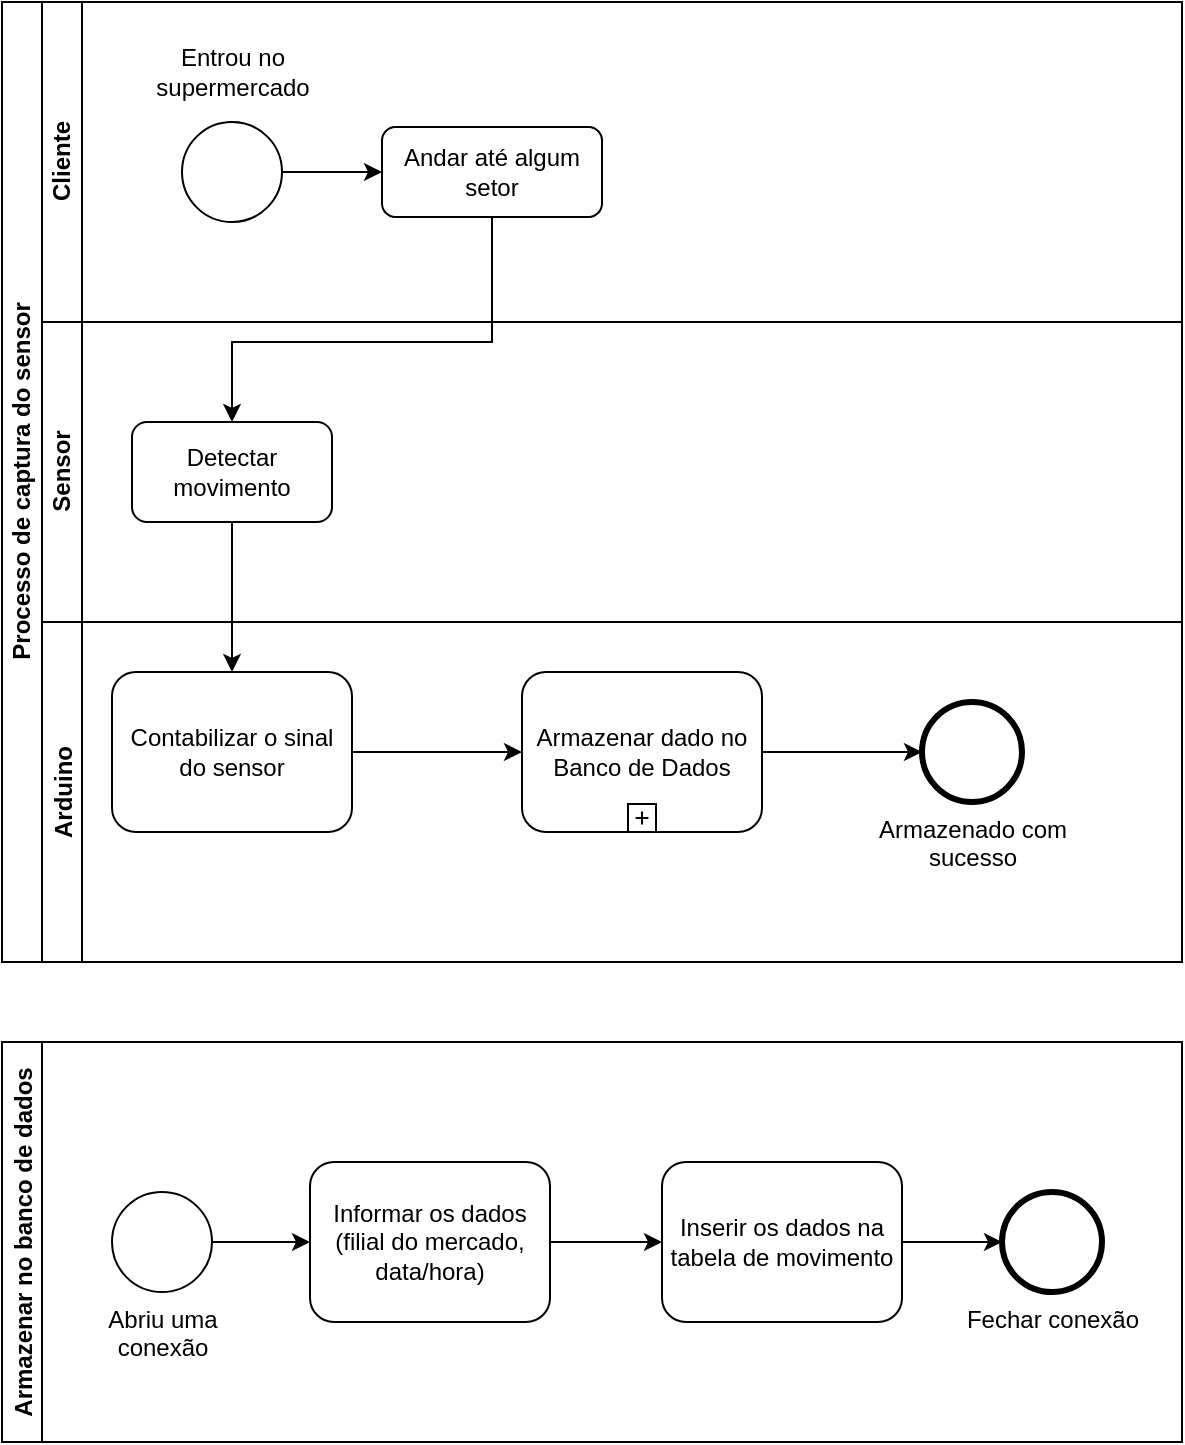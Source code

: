 <mxfile version="13.8.3" type="device"><diagram id="Ie3hER7C9rd1dDJHmM12" name="Page-1"><mxGraphModel dx="1422" dy="791" grid="1" gridSize="10" guides="1" tooltips="1" connect="1" arrows="1" fold="1" page="0" pageScale="1" pageWidth="827" pageHeight="1169" math="0" shadow="0"><root><mxCell id="0"/><mxCell id="1" parent="0"/><mxCell id="3m0p_0Jz96MN517gh5TV-3" value="Processo de captura do sensor" style="swimlane;html=1;childLayout=stackLayout;resizeParent=1;resizeParentMax=0;horizontal=0;startSize=20;horizontalStack=0;" parent="1" vertex="1"><mxGeometry x="260" y="100" width="590" height="480" as="geometry"/></mxCell><mxCell id="3m0p_0Jz96MN517gh5TV-4" value="Cliente" style="swimlane;html=1;startSize=20;horizontal=0;" parent="3m0p_0Jz96MN517gh5TV-3" vertex="1"><mxGeometry x="20" width="570" height="160" as="geometry"/></mxCell><mxCell id="oc9K6LiNQAEpEVUrOSsr-8" style="edgeStyle=orthogonalEdgeStyle;rounded=0;orthogonalLoop=1;jettySize=auto;html=1;" parent="3m0p_0Jz96MN517gh5TV-4" source="3m0p_0Jz96MN517gh5TV-1" target="oc9K6LiNQAEpEVUrOSsr-7" edge="1"><mxGeometry relative="1" as="geometry"/></mxCell><mxCell id="3m0p_0Jz96MN517gh5TV-1" value="" style="shape=mxgraph.bpmn.shape;html=1;verticalLabelPosition=bottom;labelBackgroundColor=#ffffff;verticalAlign=top;align=center;perimeter=ellipsePerimeter;outlineConnect=0;outline=standard;symbol=general;" parent="3m0p_0Jz96MN517gh5TV-4" vertex="1"><mxGeometry x="70" y="60" width="50" height="50" as="geometry"/></mxCell><mxCell id="oc9K6LiNQAEpEVUrOSsr-7" value="Andar até algum setor" style="shape=ext;rounded=1;html=1;whiteSpace=wrap;" parent="3m0p_0Jz96MN517gh5TV-4" vertex="1"><mxGeometry x="170" y="62.5" width="110" height="45" as="geometry"/></mxCell><mxCell id="oc9K6LiNQAEpEVUrOSsr-12" value="Entrou no&lt;br&gt;supermercado" style="text;html=1;align=center;verticalAlign=middle;resizable=0;points=[];autosize=1;" parent="3m0p_0Jz96MN517gh5TV-4" vertex="1"><mxGeometry x="45" y="20" width="100" height="30" as="geometry"/></mxCell><mxCell id="3m0p_0Jz96MN517gh5TV-5" value="Sensor" style="swimlane;html=1;startSize=20;horizontal=0;" parent="3m0p_0Jz96MN517gh5TV-3" vertex="1"><mxGeometry x="20" y="160" width="570" height="150" as="geometry"/></mxCell><mxCell id="oc9K6LiNQAEpEVUrOSsr-14" value="Detectar movimento" style="shape=ext;rounded=1;html=1;whiteSpace=wrap;" parent="3m0p_0Jz96MN517gh5TV-5" vertex="1"><mxGeometry x="45" y="50" width="100" height="50" as="geometry"/></mxCell><mxCell id="fkRyc0WtuGTpZhy3TXXz-3" style="edgeStyle=orthogonalEdgeStyle;rounded=0;orthogonalLoop=1;jettySize=auto;html=1;exitX=1;exitY=0.5;exitDx=0;exitDy=0;" parent="3m0p_0Jz96MN517gh5TV-5" source="sXwjxVj7nYhS8lS1Myu_-2" edge="1"><mxGeometry relative="1" as="geometry"><mxPoint x="490" y="95" as="targetPoint"/></mxGeometry></mxCell><mxCell id="oc9K6LiNQAEpEVUrOSsr-6" value="Arduino" style="swimlane;startSize=20;horizontal=0;" parent="3m0p_0Jz96MN517gh5TV-3" vertex="1"><mxGeometry x="20" y="310" width="570" height="170" as="geometry"/></mxCell><mxCell id="NGv5_g-gB-pX548fw6xD-5" style="edgeStyle=orthogonalEdgeStyle;rounded=0;orthogonalLoop=1;jettySize=auto;html=1;entryX=0;entryY=0.5;entryDx=0;entryDy=0;" edge="1" parent="oc9K6LiNQAEpEVUrOSsr-6" source="NGv5_g-gB-pX548fw6xD-1" target="NGv5_g-gB-pX548fw6xD-3"><mxGeometry relative="1" as="geometry"/></mxCell><mxCell id="NGv5_g-gB-pX548fw6xD-1" value="Contabilizar o sinal do sensor" style="shape=ext;rounded=1;html=1;whiteSpace=wrap;" vertex="1" parent="oc9K6LiNQAEpEVUrOSsr-6"><mxGeometry x="35" y="25" width="120" height="80" as="geometry"/></mxCell><mxCell id="NGv5_g-gB-pX548fw6xD-7" style="edgeStyle=orthogonalEdgeStyle;rounded=0;orthogonalLoop=1;jettySize=auto;html=1;" edge="1" parent="oc9K6LiNQAEpEVUrOSsr-6" source="NGv5_g-gB-pX548fw6xD-3" target="NGv5_g-gB-pX548fw6xD-6"><mxGeometry relative="1" as="geometry"/></mxCell><mxCell id="NGv5_g-gB-pX548fw6xD-3" value="Armazenar dado no Banco de Dados" style="html=1;whiteSpace=wrap;rounded=1;dropTarget=0;" vertex="1" parent="oc9K6LiNQAEpEVUrOSsr-6"><mxGeometry x="240" y="25" width="120" height="80" as="geometry"/></mxCell><mxCell id="NGv5_g-gB-pX548fw6xD-4" value="" style="html=1;shape=plus;outlineConnect=0;" vertex="1" parent="NGv5_g-gB-pX548fw6xD-3"><mxGeometry x="0.5" y="1" width="14" height="14" relative="1" as="geometry"><mxPoint x="-7" y="-14" as="offset"/></mxGeometry></mxCell><mxCell id="NGv5_g-gB-pX548fw6xD-6" value="&lt;div&gt;Armazenado com &lt;br&gt;&lt;/div&gt;&lt;div&gt;sucesso&lt;br&gt;&lt;/div&gt;" style="shape=mxgraph.bpmn.shape;html=1;verticalLabelPosition=bottom;labelBackgroundColor=#ffffff;verticalAlign=top;align=center;perimeter=ellipsePerimeter;outlineConnect=0;outline=end;symbol=general;" vertex="1" parent="oc9K6LiNQAEpEVUrOSsr-6"><mxGeometry x="440" y="40" width="50" height="50" as="geometry"/></mxCell><mxCell id="NGv5_g-gB-pX548fw6xD-2" style="edgeStyle=orthogonalEdgeStyle;rounded=0;orthogonalLoop=1;jettySize=auto;html=1;entryX=0.5;entryY=0;entryDx=0;entryDy=0;" edge="1" parent="3m0p_0Jz96MN517gh5TV-3" source="oc9K6LiNQAEpEVUrOSsr-14" target="NGv5_g-gB-pX548fw6xD-1"><mxGeometry relative="1" as="geometry"/></mxCell><mxCell id="NGv5_g-gB-pX548fw6xD-8" style="edgeStyle=orthogonalEdgeStyle;rounded=0;orthogonalLoop=1;jettySize=auto;html=1;entryX=0.5;entryY=0;entryDx=0;entryDy=0;exitX=0.5;exitY=1;exitDx=0;exitDy=0;" edge="1" parent="3m0p_0Jz96MN517gh5TV-3" source="oc9K6LiNQAEpEVUrOSsr-7" target="oc9K6LiNQAEpEVUrOSsr-14"><mxGeometry relative="1" as="geometry"><Array as="points"><mxPoint x="245" y="170"/><mxPoint x="115" y="170"/></Array></mxGeometry></mxCell><mxCell id="NGv5_g-gB-pX548fw6xD-9" value="Armazenar no banco de dados" style="swimlane;startSize=20;horizontal=0;" vertex="1" parent="1"><mxGeometry x="260" y="620" width="590" height="200" as="geometry"/></mxCell><mxCell id="NGv5_g-gB-pX548fw6xD-14" style="edgeStyle=orthogonalEdgeStyle;rounded=0;orthogonalLoop=1;jettySize=auto;html=1;entryX=0;entryY=0.5;entryDx=0;entryDy=0;" edge="1" parent="NGv5_g-gB-pX548fw6xD-9" source="NGv5_g-gB-pX548fw6xD-10" target="NGv5_g-gB-pX548fw6xD-13"><mxGeometry relative="1" as="geometry"/></mxCell><mxCell id="NGv5_g-gB-pX548fw6xD-10" value="&lt;div&gt;Abriu uma &lt;br&gt;&lt;/div&gt;&lt;div&gt;conexão&lt;br&gt;&lt;/div&gt;" style="shape=mxgraph.bpmn.shape;html=1;verticalLabelPosition=bottom;labelBackgroundColor=#ffffff;verticalAlign=top;align=center;perimeter=ellipsePerimeter;outlineConnect=0;outline=standard;symbol=general;" vertex="1" parent="NGv5_g-gB-pX548fw6xD-9"><mxGeometry x="55" y="75" width="50" height="50" as="geometry"/></mxCell><mxCell id="NGv5_g-gB-pX548fw6xD-16" style="edgeStyle=orthogonalEdgeStyle;rounded=0;orthogonalLoop=1;jettySize=auto;html=1;entryX=0;entryY=0.5;entryDx=0;entryDy=0;" edge="1" parent="NGv5_g-gB-pX548fw6xD-9" source="NGv5_g-gB-pX548fw6xD-13" target="NGv5_g-gB-pX548fw6xD-15"><mxGeometry relative="1" as="geometry"/></mxCell><mxCell id="NGv5_g-gB-pX548fw6xD-13" value="Informar os dados (filial do mercado, data/hora)" style="shape=ext;rounded=1;html=1;whiteSpace=wrap;" vertex="1" parent="NGv5_g-gB-pX548fw6xD-9"><mxGeometry x="154" y="60" width="120" height="80" as="geometry"/></mxCell><mxCell id="NGv5_g-gB-pX548fw6xD-18" style="edgeStyle=orthogonalEdgeStyle;rounded=0;orthogonalLoop=1;jettySize=auto;html=1;entryX=0;entryY=0.5;entryDx=0;entryDy=0;" edge="1" parent="NGv5_g-gB-pX548fw6xD-9" source="NGv5_g-gB-pX548fw6xD-15" target="NGv5_g-gB-pX548fw6xD-17"><mxGeometry relative="1" as="geometry"/></mxCell><mxCell id="NGv5_g-gB-pX548fw6xD-15" value="Inserir os dados na tabela de movimento" style="shape=ext;rounded=1;html=1;whiteSpace=wrap;" vertex="1" parent="NGv5_g-gB-pX548fw6xD-9"><mxGeometry x="330" y="60" width="120" height="80" as="geometry"/></mxCell><mxCell id="NGv5_g-gB-pX548fw6xD-17" value="Fechar conexão" style="shape=mxgraph.bpmn.shape;html=1;verticalLabelPosition=bottom;labelBackgroundColor=#ffffff;verticalAlign=top;align=center;perimeter=ellipsePerimeter;outlineConnect=0;outline=end;symbol=general;" vertex="1" parent="NGv5_g-gB-pX548fw6xD-9"><mxGeometry x="500" y="75" width="50" height="50" as="geometry"/></mxCell></root></mxGraphModel></diagram></mxfile>